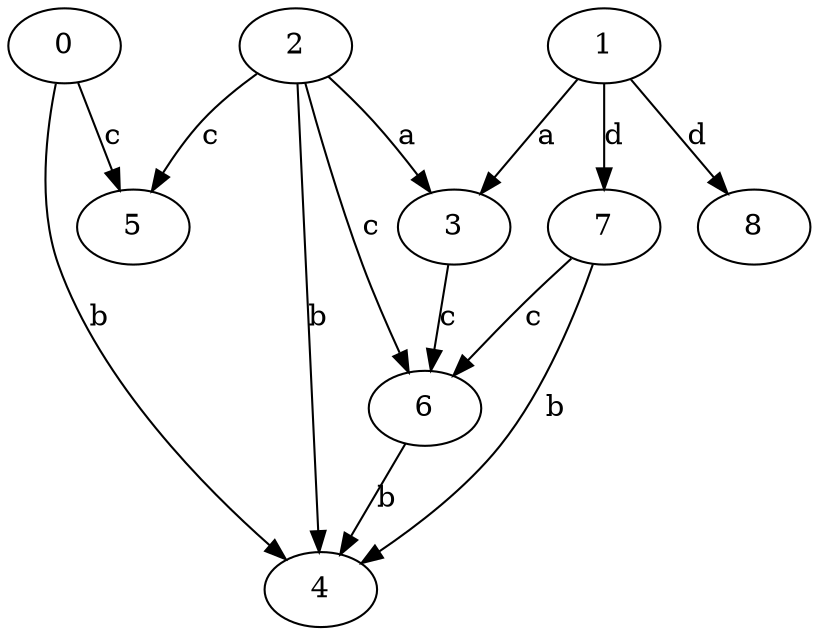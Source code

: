 strict digraph  {
2;
3;
4;
5;
6;
0;
1;
7;
8;
2 -> 3  [label=a];
2 -> 4  [label=b];
2 -> 5  [label=c];
2 -> 6  [label=c];
3 -> 6  [label=c];
6 -> 4  [label=b];
0 -> 4  [label=b];
0 -> 5  [label=c];
1 -> 3  [label=a];
1 -> 7  [label=d];
1 -> 8  [label=d];
7 -> 4  [label=b];
7 -> 6  [label=c];
}
